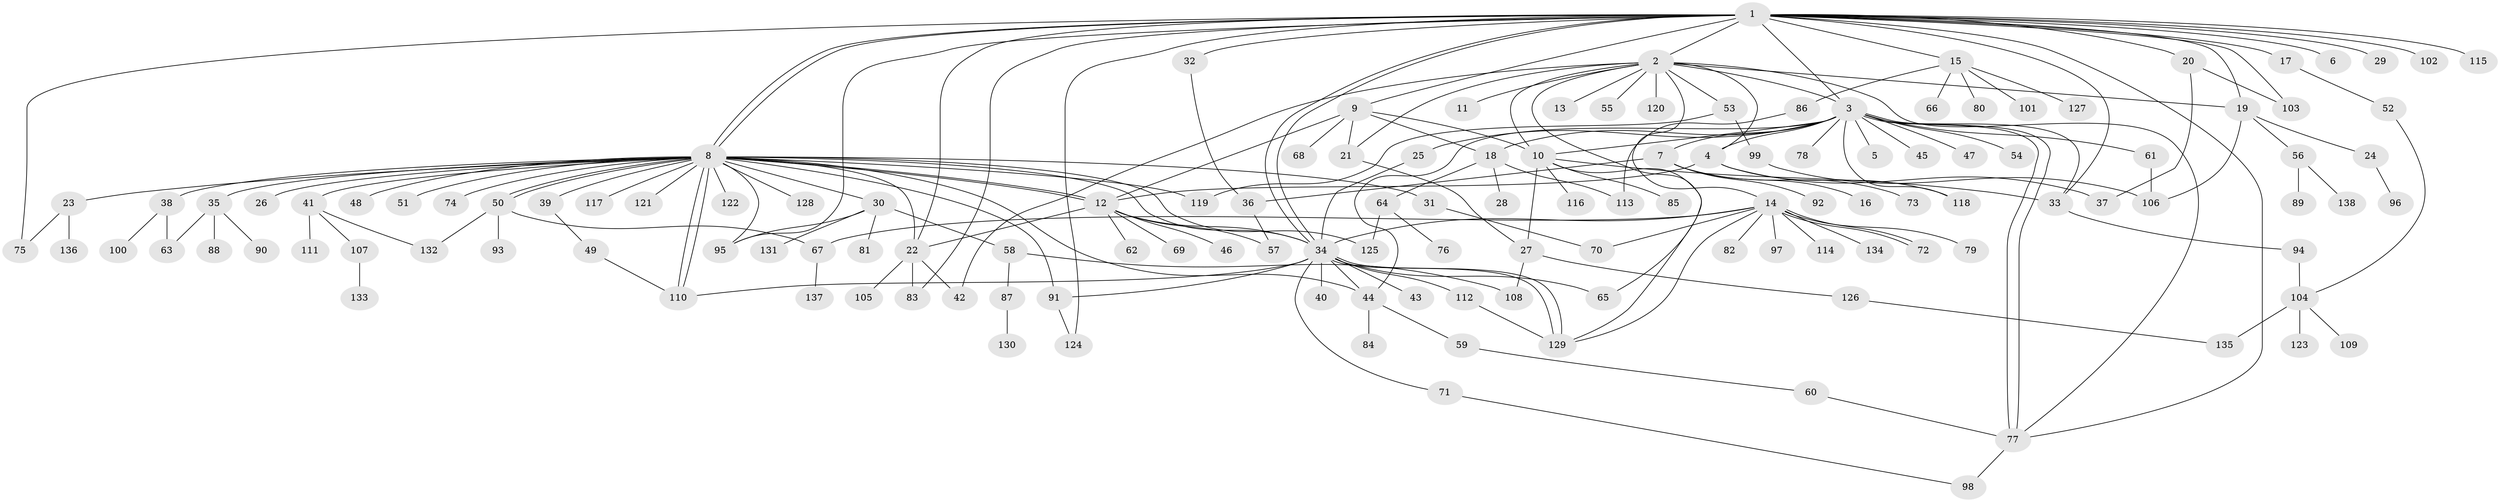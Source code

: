 // coarse degree distribution, {1: 0.7818181818181819, 2: 0.10909090909090909, 6: 0.01818181818181818, 19: 0.01818181818181818, 21: 0.01818181818181818, 3: 0.01818181818181818, 8: 0.01818181818181818, 18: 0.01818181818181818}
// Generated by graph-tools (version 1.1) at 2025/50/03/04/25 21:50:12]
// undirected, 138 vertices, 199 edges
graph export_dot {
graph [start="1"]
  node [color=gray90,style=filled];
  1;
  2;
  3;
  4;
  5;
  6;
  7;
  8;
  9;
  10;
  11;
  12;
  13;
  14;
  15;
  16;
  17;
  18;
  19;
  20;
  21;
  22;
  23;
  24;
  25;
  26;
  27;
  28;
  29;
  30;
  31;
  32;
  33;
  34;
  35;
  36;
  37;
  38;
  39;
  40;
  41;
  42;
  43;
  44;
  45;
  46;
  47;
  48;
  49;
  50;
  51;
  52;
  53;
  54;
  55;
  56;
  57;
  58;
  59;
  60;
  61;
  62;
  63;
  64;
  65;
  66;
  67;
  68;
  69;
  70;
  71;
  72;
  73;
  74;
  75;
  76;
  77;
  78;
  79;
  80;
  81;
  82;
  83;
  84;
  85;
  86;
  87;
  88;
  89;
  90;
  91;
  92;
  93;
  94;
  95;
  96;
  97;
  98;
  99;
  100;
  101;
  102;
  103;
  104;
  105;
  106;
  107;
  108;
  109;
  110;
  111;
  112;
  113;
  114;
  115;
  116;
  117;
  118;
  119;
  120;
  121;
  122;
  123;
  124;
  125;
  126;
  127;
  128;
  129;
  130;
  131;
  132;
  133;
  134;
  135;
  136;
  137;
  138;
  1 -- 2;
  1 -- 3;
  1 -- 6;
  1 -- 8;
  1 -- 8;
  1 -- 9;
  1 -- 15;
  1 -- 17;
  1 -- 19;
  1 -- 20;
  1 -- 22;
  1 -- 29;
  1 -- 32;
  1 -- 33;
  1 -- 34;
  1 -- 34;
  1 -- 75;
  1 -- 77;
  1 -- 83;
  1 -- 95;
  1 -- 102;
  1 -- 103;
  1 -- 115;
  1 -- 124;
  2 -- 3;
  2 -- 4;
  2 -- 10;
  2 -- 11;
  2 -- 13;
  2 -- 14;
  2 -- 19;
  2 -- 21;
  2 -- 42;
  2 -- 53;
  2 -- 55;
  2 -- 65;
  2 -- 77;
  2 -- 120;
  3 -- 4;
  3 -- 5;
  3 -- 7;
  3 -- 10;
  3 -- 18;
  3 -- 25;
  3 -- 33;
  3 -- 44;
  3 -- 45;
  3 -- 47;
  3 -- 54;
  3 -- 61;
  3 -- 77;
  3 -- 77;
  3 -- 78;
  3 -- 118;
  4 -- 12;
  4 -- 37;
  4 -- 118;
  7 -- 16;
  7 -- 36;
  7 -- 73;
  7 -- 92;
  8 -- 12;
  8 -- 12;
  8 -- 22;
  8 -- 23;
  8 -- 26;
  8 -- 30;
  8 -- 31;
  8 -- 34;
  8 -- 35;
  8 -- 38;
  8 -- 39;
  8 -- 41;
  8 -- 44;
  8 -- 48;
  8 -- 50;
  8 -- 50;
  8 -- 51;
  8 -- 74;
  8 -- 91;
  8 -- 95;
  8 -- 110;
  8 -- 110;
  8 -- 117;
  8 -- 119;
  8 -- 121;
  8 -- 122;
  8 -- 125;
  8 -- 128;
  9 -- 10;
  9 -- 12;
  9 -- 18;
  9 -- 21;
  9 -- 68;
  10 -- 27;
  10 -- 33;
  10 -- 85;
  10 -- 116;
  10 -- 129;
  12 -- 22;
  12 -- 34;
  12 -- 46;
  12 -- 57;
  12 -- 62;
  12 -- 69;
  14 -- 34;
  14 -- 67;
  14 -- 70;
  14 -- 72;
  14 -- 72;
  14 -- 79;
  14 -- 82;
  14 -- 97;
  14 -- 114;
  14 -- 129;
  14 -- 134;
  15 -- 66;
  15 -- 80;
  15 -- 86;
  15 -- 101;
  15 -- 127;
  17 -- 52;
  18 -- 28;
  18 -- 64;
  18 -- 113;
  19 -- 24;
  19 -- 56;
  19 -- 106;
  20 -- 37;
  20 -- 103;
  21 -- 27;
  22 -- 42;
  22 -- 83;
  22 -- 105;
  23 -- 75;
  23 -- 136;
  24 -- 96;
  25 -- 34;
  27 -- 108;
  27 -- 126;
  30 -- 58;
  30 -- 81;
  30 -- 95;
  30 -- 131;
  31 -- 70;
  32 -- 36;
  33 -- 94;
  34 -- 40;
  34 -- 43;
  34 -- 44;
  34 -- 65;
  34 -- 71;
  34 -- 91;
  34 -- 110;
  34 -- 112;
  34 -- 129;
  34 -- 129;
  35 -- 63;
  35 -- 88;
  35 -- 90;
  36 -- 57;
  38 -- 63;
  38 -- 100;
  39 -- 49;
  41 -- 107;
  41 -- 111;
  41 -- 132;
  44 -- 59;
  44 -- 84;
  49 -- 110;
  50 -- 67;
  50 -- 93;
  50 -- 132;
  52 -- 104;
  53 -- 99;
  53 -- 119;
  56 -- 89;
  56 -- 138;
  58 -- 87;
  58 -- 108;
  59 -- 60;
  60 -- 77;
  61 -- 106;
  64 -- 76;
  64 -- 125;
  67 -- 137;
  71 -- 98;
  77 -- 98;
  86 -- 113;
  87 -- 130;
  91 -- 124;
  94 -- 104;
  99 -- 106;
  104 -- 109;
  104 -- 123;
  104 -- 135;
  107 -- 133;
  112 -- 129;
  126 -- 135;
}
